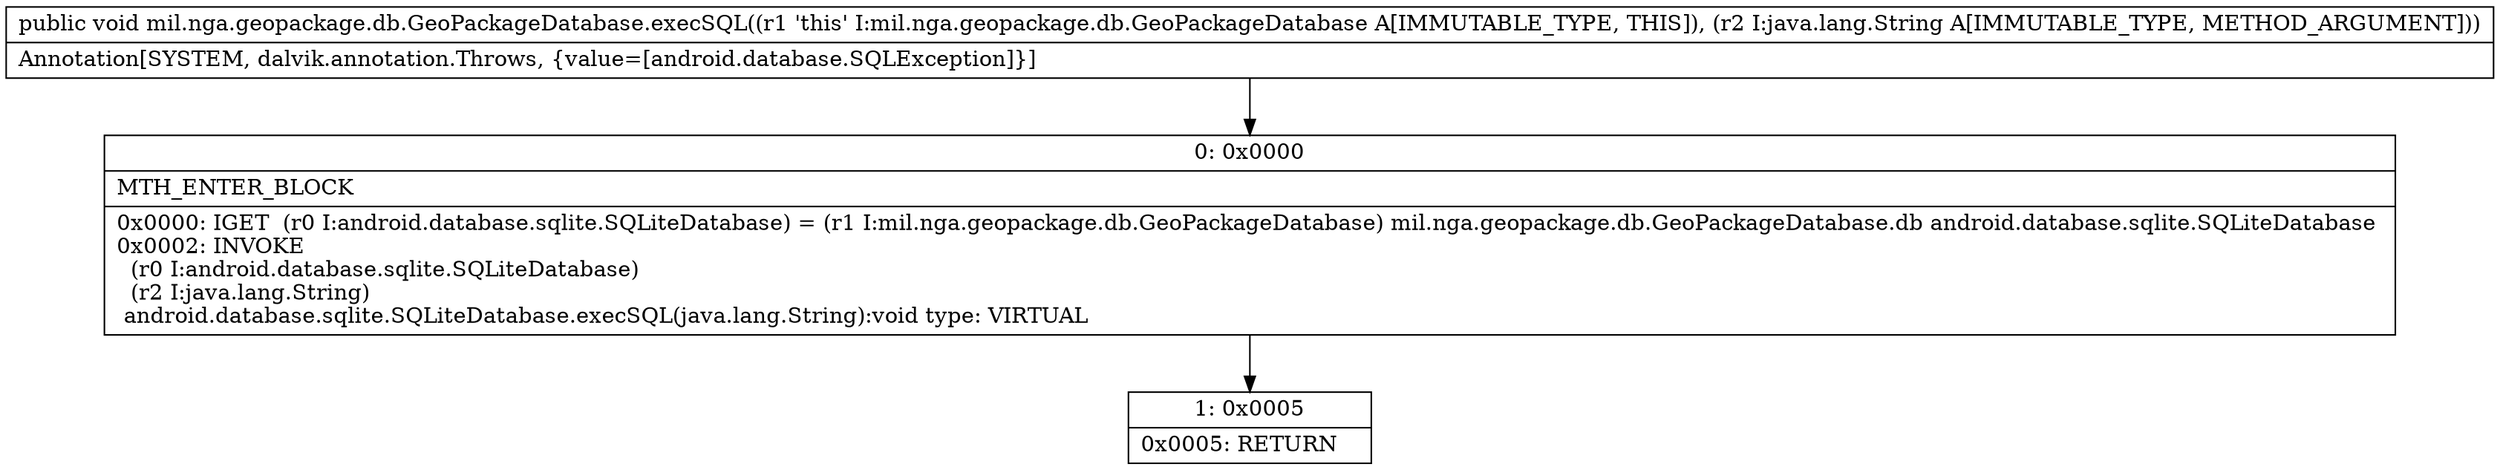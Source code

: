 digraph "CFG formil.nga.geopackage.db.GeoPackageDatabase.execSQL(Ljava\/lang\/String;)V" {
Node_0 [shape=record,label="{0\:\ 0x0000|MTH_ENTER_BLOCK\l|0x0000: IGET  (r0 I:android.database.sqlite.SQLiteDatabase) = (r1 I:mil.nga.geopackage.db.GeoPackageDatabase) mil.nga.geopackage.db.GeoPackageDatabase.db android.database.sqlite.SQLiteDatabase \l0x0002: INVOKE  \l  (r0 I:android.database.sqlite.SQLiteDatabase)\l  (r2 I:java.lang.String)\l android.database.sqlite.SQLiteDatabase.execSQL(java.lang.String):void type: VIRTUAL \l}"];
Node_1 [shape=record,label="{1\:\ 0x0005|0x0005: RETURN   \l}"];
MethodNode[shape=record,label="{public void mil.nga.geopackage.db.GeoPackageDatabase.execSQL((r1 'this' I:mil.nga.geopackage.db.GeoPackageDatabase A[IMMUTABLE_TYPE, THIS]), (r2 I:java.lang.String A[IMMUTABLE_TYPE, METHOD_ARGUMENT]))  | Annotation[SYSTEM, dalvik.annotation.Throws, \{value=[android.database.SQLException]\}]\l}"];
MethodNode -> Node_0;
Node_0 -> Node_1;
}

